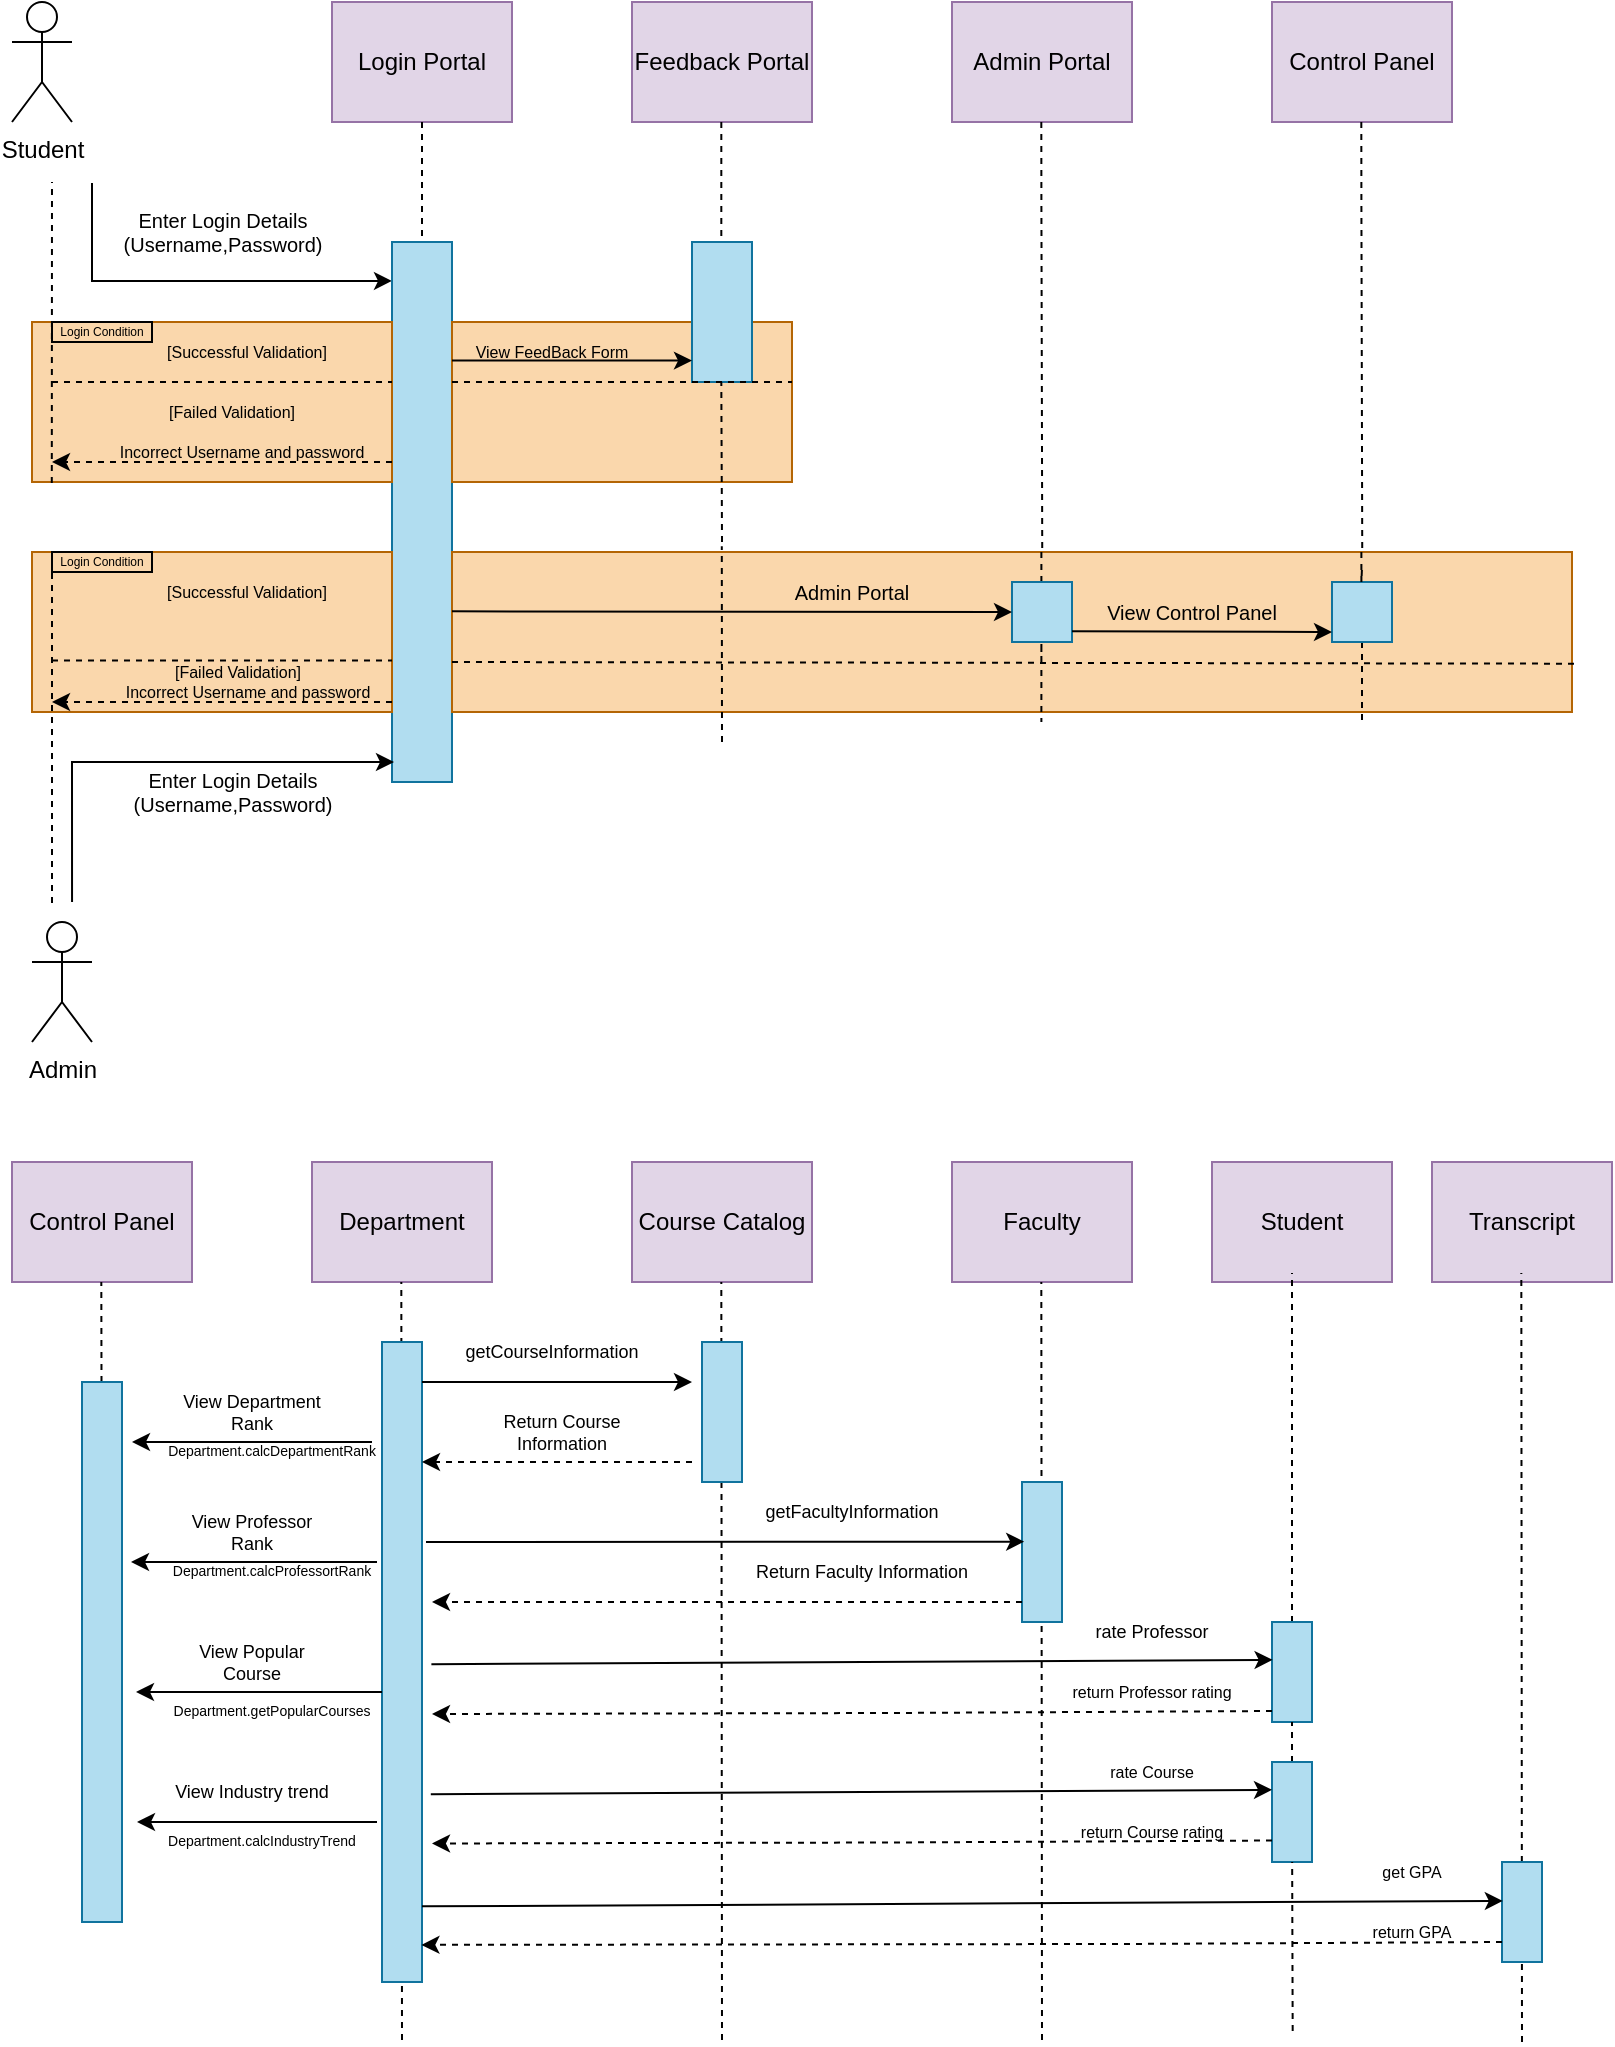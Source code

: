 <mxfile version="15.5.9" type="device"><diagram id="kgpKYQtTHZ0yAKxKKP6v" name="Page-1"><mxGraphModel dx="946" dy="614" grid="1" gridSize="10" guides="1" tooltips="1" connect="1" arrows="0" fold="1" page="1" pageScale="1" pageWidth="850" pageHeight="1100" math="0" shadow="0"><root><mxCell id="0"/><mxCell id="1" parent="0"/><mxCell id="z4WS-r_CwnZeTgXNqE-y-13" style="edgeStyle=orthogonalEdgeStyle;rounded=0;orthogonalLoop=1;jettySize=auto;html=1;" parent="1" edge="1"><mxGeometry relative="1" as="geometry"><mxPoint x="210" y="179.48" as="targetPoint"/><mxPoint x="60" y="130.48" as="sourcePoint"/><Array as="points"><mxPoint x="60" y="179.48"/></Array></mxGeometry></mxCell><mxCell id="z4WS-r_CwnZeTgXNqE-y-2" value="Student" style="shape=umlActor;verticalLabelPosition=bottom;verticalAlign=top;html=1;outlineConnect=0;" parent="1" vertex="1"><mxGeometry x="20" y="40" width="30" height="60" as="geometry"/></mxCell><mxCell id="z4WS-r_CwnZeTgXNqE-y-14" value="Enter Login Details&lt;br style=&quot;font-size: 10px;&quot;&gt;(Username,Password)" style="text;html=1;align=center;verticalAlign=middle;resizable=0;points=[];autosize=1;strokeColor=none;fillColor=none;fontSize=10;" parent="1" vertex="1"><mxGeometry x="70" y="140" width="110" height="30" as="geometry"/></mxCell><mxCell id="z4WS-r_CwnZeTgXNqE-y-23" style="edgeStyle=orthogonalEdgeStyle;rounded=0;orthogonalLoop=1;jettySize=auto;html=1;exitX=0.5;exitY=1;exitDx=0;exitDy=0;dashed=1;anchorPointDirection=1;ignoreEdge=0;endArrow=none;endFill=0;startArrow=none;" parent="1" source="z4WS-r_CwnZeTgXNqE-y-24" edge="1"><mxGeometry relative="1" as="geometry"><mxPoint x="225" y="400" as="targetPoint"/></mxGeometry></mxCell><mxCell id="z4WS-r_CwnZeTgXNqE-y-19" value="Login Portal" style="rounded=0;whiteSpace=wrap;html=1;labelBackgroundColor=none;fillColor=#e1d5e7;strokeColor=#9673a6;" parent="1" vertex="1"><mxGeometry x="180" y="40" width="90" height="60" as="geometry"/></mxCell><mxCell id="z4WS-r_CwnZeTgXNqE-y-24" value="" style="rounded=0;whiteSpace=wrap;html=1;fillColor=#b1ddf0;strokeColor=#10739e;" parent="1" vertex="1"><mxGeometry x="210" y="160" width="30" height="270" as="geometry"/></mxCell><mxCell id="z4WS-r_CwnZeTgXNqE-y-25" value="" style="edgeStyle=orthogonalEdgeStyle;rounded=0;orthogonalLoop=1;jettySize=auto;html=1;exitX=0.5;exitY=1;exitDx=0;exitDy=0;dashed=1;anchorPointDirection=1;ignoreEdge=0;endArrow=none;endFill=0;" parent="1" source="z4WS-r_CwnZeTgXNqE-y-19" target="z4WS-r_CwnZeTgXNqE-y-24" edge="1"><mxGeometry relative="1" as="geometry"><mxPoint x="225" y="400" as="targetPoint"/><mxPoint x="225" y="100" as="sourcePoint"/></mxGeometry></mxCell><mxCell id="z4WS-r_CwnZeTgXNqE-y-30" value="" style="rounded=0;whiteSpace=wrap;html=1;fillColor=#fad7ac;strokeColor=#b46504;" parent="1" vertex="1"><mxGeometry x="30" y="200" width="180" height="80" as="geometry"/></mxCell><mxCell id="z4WS-r_CwnZeTgXNqE-y-32" value="Login Condition" style="text;html=1;strokeColor=default;fillColor=none;align=center;verticalAlign=middle;whiteSpace=wrap;rounded=0;fontSize=6;fixDash=0;container=0;" parent="1" vertex="1"><mxGeometry x="40" y="200" width="50" height="10" as="geometry"/></mxCell><mxCell id="p-g9TrMLBmSgCDt2oiwp-2" value="" style="endArrow=none;dashed=1;html=1;rounded=0;" parent="1" edge="1"><mxGeometry width="50" height="50" relative="1" as="geometry"><mxPoint x="40" y="230" as="sourcePoint"/><mxPoint x="210" y="230" as="targetPoint"/></mxGeometry></mxCell><mxCell id="p-g9TrMLBmSgCDt2oiwp-3" value="[Successful Validation]" style="text;html=1;strokeColor=none;fillColor=none;align=center;verticalAlign=middle;whiteSpace=wrap;rounded=0;fontSize=8;" parent="1" vertex="1"><mxGeometry x="90" y="210" width="95" height="10" as="geometry"/></mxCell><mxCell id="p-g9TrMLBmSgCDt2oiwp-5" value="" style="endArrow=none;dashed=1;html=1;rounded=0;fontSize=8;exitX=0.055;exitY=1.006;exitDx=0;exitDy=0;exitPerimeter=0;" parent="1" source="z4WS-r_CwnZeTgXNqE-y-30" edge="1"><mxGeometry width="50" height="50" relative="1" as="geometry"><mxPoint x="40" y="260" as="sourcePoint"/><mxPoint x="40" y="130" as="targetPoint"/></mxGeometry></mxCell><mxCell id="p-g9TrMLBmSgCDt2oiwp-6" value="" style="endArrow=classic;html=1;rounded=0;fontSize=8;dashed=1;" parent="1" edge="1"><mxGeometry width="50" height="50" relative="1" as="geometry"><mxPoint x="210" y="270" as="sourcePoint"/><mxPoint x="40" y="270" as="targetPoint"/></mxGeometry></mxCell><mxCell id="p-g9TrMLBmSgCDt2oiwp-7" value="Incorrect Username and password" style="text;html=1;strokeColor=none;fillColor=none;align=center;verticalAlign=middle;whiteSpace=wrap;rounded=0;fontSize=8;" parent="1" vertex="1"><mxGeometry x="70" y="260" width="130" height="10" as="geometry"/></mxCell><mxCell id="p-g9TrMLBmSgCDt2oiwp-9" value="[Failed Validation]" style="text;html=1;strokeColor=none;fillColor=none;align=center;verticalAlign=middle;whiteSpace=wrap;rounded=0;fontSize=8;" parent="1" vertex="1"><mxGeometry x="70" y="240" width="120" height="10" as="geometry"/></mxCell><mxCell id="p-g9TrMLBmSgCDt2oiwp-10" value="Feedback Portal" style="rounded=0;whiteSpace=wrap;html=1;fillColor=#e1d5e7;strokeColor=#9673a6;" parent="1" vertex="1"><mxGeometry x="330" y="40" width="90" height="60" as="geometry"/></mxCell><mxCell id="p-g9TrMLBmSgCDt2oiwp-11" value="" style="edgeStyle=orthogonalEdgeStyle;rounded=0;orthogonalLoop=1;jettySize=auto;html=1;exitX=0.5;exitY=1;exitDx=0;exitDy=0;dashed=1;anchorPointDirection=1;ignoreEdge=0;endArrow=none;endFill=0;" parent="1" edge="1"><mxGeometry relative="1" as="geometry"><mxPoint x="374.66" y="160" as="targetPoint"/><mxPoint x="374.66" y="100" as="sourcePoint"/></mxGeometry></mxCell><mxCell id="p-g9TrMLBmSgCDt2oiwp-12" value="" style="rounded=0;whiteSpace=wrap;html=1;fillColor=#fad7ac;strokeColor=#b46504;" parent="1" vertex="1"><mxGeometry x="240" y="200" width="170" height="80" as="geometry"/></mxCell><mxCell id="p-g9TrMLBmSgCDt2oiwp-13" value="" style="rounded=0;whiteSpace=wrap;html=1;fillColor=#b1ddf0;strokeColor=#10739e;" parent="1" vertex="1"><mxGeometry x="360" y="160" width="30" height="70" as="geometry"/></mxCell><mxCell id="p-g9TrMLBmSgCDt2oiwp-15" value="" style="endArrow=none;dashed=1;html=1;rounded=0;" parent="1" edge="1"><mxGeometry width="50" height="50" relative="1" as="geometry"><mxPoint x="240.0" y="230" as="sourcePoint"/><mxPoint x="360" y="230" as="targetPoint"/></mxGeometry></mxCell><mxCell id="p-g9TrMLBmSgCDt2oiwp-16" value="" style="endArrow=none;dashed=1;html=1;rounded=0;" parent="1" edge="1"><mxGeometry width="50" height="50" relative="1" as="geometry"><mxPoint x="360" y="230" as="sourcePoint"/><mxPoint x="410" y="230" as="targetPoint"/></mxGeometry></mxCell><mxCell id="p-g9TrMLBmSgCDt2oiwp-17" value="" style="endArrow=classic;html=1;rounded=0;fontSize=8;" parent="1" edge="1"><mxGeometry width="50" height="50" relative="1" as="geometry"><mxPoint x="240" y="219.31" as="sourcePoint"/><mxPoint x="360" y="219.31" as="targetPoint"/></mxGeometry></mxCell><mxCell id="p-g9TrMLBmSgCDt2oiwp-18" value="View FeedBack Form" style="text;html=1;strokeColor=none;fillColor=none;align=center;verticalAlign=middle;whiteSpace=wrap;rounded=0;fontSize=8;" parent="1" vertex="1"><mxGeometry x="250" y="200" width="80" height="30" as="geometry"/></mxCell><mxCell id="p-g9TrMLBmSgCDt2oiwp-19" value="" style="endArrow=none;dashed=1;html=1;rounded=0;fontSize=8;" parent="1" edge="1"><mxGeometry width="50" height="50" relative="1" as="geometry"><mxPoint x="375" y="310" as="sourcePoint"/><mxPoint x="374.66" y="230" as="targetPoint"/></mxGeometry></mxCell><mxCell id="p-g9TrMLBmSgCDt2oiwp-20" value="&lt;font style=&quot;font-size: 12px&quot;&gt;Admin&lt;/font&gt;" style="shape=umlActor;verticalLabelPosition=bottom;verticalAlign=top;html=1;fontSize=8;" parent="1" vertex="1"><mxGeometry x="30" y="500" width="30" height="60" as="geometry"/></mxCell><mxCell id="p-g9TrMLBmSgCDt2oiwp-25" value="" style="rounded=0;whiteSpace=wrap;html=1;fillColor=#fad7ac;strokeColor=#b46504;" parent="1" vertex="1"><mxGeometry x="30" y="315" width="180" height="80" as="geometry"/></mxCell><mxCell id="p-g9TrMLBmSgCDt2oiwp-26" value="Login Condition" style="text;html=1;strokeColor=default;fillColor=none;align=center;verticalAlign=middle;whiteSpace=wrap;rounded=0;fontSize=6;fixDash=0;container=0;" parent="1" vertex="1"><mxGeometry x="40" y="315" width="50" height="10" as="geometry"/></mxCell><mxCell id="p-g9TrMLBmSgCDt2oiwp-27" value="[Successful Validation]" style="text;html=1;strokeColor=none;fillColor=none;align=center;verticalAlign=middle;whiteSpace=wrap;rounded=0;fontSize=8;" parent="1" vertex="1"><mxGeometry x="90" y="330" width="95" height="10" as="geometry"/></mxCell><mxCell id="p-g9TrMLBmSgCDt2oiwp-28" value="" style="endArrow=none;dashed=1;html=1;rounded=0;fontSize=8;exitX=0.055;exitY=1.006;exitDx=0;exitDy=0;exitPerimeter=0;entryX=0;entryY=0;entryDx=0;entryDy=0;" parent="1" target="p-g9TrMLBmSgCDt2oiwp-26" edge="1"><mxGeometry width="50" height="50" relative="1" as="geometry"><mxPoint x="40.0" y="490.48" as="sourcePoint"/><mxPoint x="40.1" y="340" as="targetPoint"/></mxGeometry></mxCell><mxCell id="p-g9TrMLBmSgCDt2oiwp-29" value="" style="edgeStyle=segmentEdgeStyle;endArrow=classic;html=1;rounded=0;fontSize=12;" parent="1" edge="1"><mxGeometry width="50" height="50" relative="1" as="geometry"><mxPoint x="50.03" y="490" as="sourcePoint"/><mxPoint x="211" y="420" as="targetPoint"/><Array as="points"><mxPoint x="50" y="420"/><mxPoint x="211" y="420"/></Array></mxGeometry></mxCell><mxCell id="p-g9TrMLBmSgCDt2oiwp-30" value="" style="endArrow=none;dashed=1;html=1;rounded=0;" parent="1" edge="1"><mxGeometry width="50" height="50" relative="1" as="geometry"><mxPoint x="40" y="369.31" as="sourcePoint"/><mxPoint x="210" y="369.31" as="targetPoint"/></mxGeometry></mxCell><mxCell id="p-g9TrMLBmSgCDt2oiwp-31" value="Enter Login Details&lt;br style=&quot;font-size: 10px;&quot;&gt;(Username,Password)" style="text;html=1;align=center;verticalAlign=middle;resizable=0;points=[];autosize=1;strokeColor=none;fillColor=none;fontSize=10;" parent="1" vertex="1"><mxGeometry x="75" y="420" width="110" height="30" as="geometry"/></mxCell><mxCell id="p-g9TrMLBmSgCDt2oiwp-32" value="[Failed Validation]" style="text;html=1;strokeColor=none;fillColor=none;align=center;verticalAlign=middle;whiteSpace=wrap;rounded=0;fontSize=8;" parent="1" vertex="1"><mxGeometry x="72.5" y="370" width="120" height="10" as="geometry"/></mxCell><mxCell id="p-g9TrMLBmSgCDt2oiwp-33" value="" style="endArrow=classic;html=1;rounded=0;fontSize=8;dashed=1;" parent="1" edge="1"><mxGeometry width="50" height="50" relative="1" as="geometry"><mxPoint x="210" y="390" as="sourcePoint"/><mxPoint x="40" y="390" as="targetPoint"/></mxGeometry></mxCell><mxCell id="p-g9TrMLBmSgCDt2oiwp-34" value="Incorrect Username and password" style="text;html=1;strokeColor=none;fillColor=none;align=center;verticalAlign=middle;whiteSpace=wrap;rounded=0;fontSize=8;" parent="1" vertex="1"><mxGeometry x="72.5" y="380" width="130" height="10" as="geometry"/></mxCell><mxCell id="p-g9TrMLBmSgCDt2oiwp-35" value="Admin Portal" style="rounded=0;whiteSpace=wrap;html=1;labelBackgroundColor=none;fillColor=#e1d5e7;strokeColor=#9673a6;" parent="1" vertex="1"><mxGeometry x="490" y="40" width="90" height="60" as="geometry"/></mxCell><mxCell id="p-g9TrMLBmSgCDt2oiwp-36" value="" style="rounded=0;whiteSpace=wrap;html=1;fillColor=#fad7ac;strokeColor=#b46504;" parent="1" vertex="1"><mxGeometry x="240" y="315" width="560" height="80" as="geometry"/></mxCell><mxCell id="p-g9TrMLBmSgCDt2oiwp-37" value="" style="endArrow=none;dashed=1;html=1;rounded=0;fontSize=8;" parent="1" edge="1"><mxGeometry width="50" height="50" relative="1" as="geometry"><mxPoint x="375" y="410" as="sourcePoint"/><mxPoint x="374.9" y="312.18" as="targetPoint"/></mxGeometry></mxCell><mxCell id="p-g9TrMLBmSgCDt2oiwp-38" value="" style="edgeStyle=orthogonalEdgeStyle;rounded=0;orthogonalLoop=1;jettySize=auto;html=1;exitX=0.5;exitY=1;exitDx=0;exitDy=0;dashed=1;anchorPointDirection=1;ignoreEdge=0;endArrow=none;endFill=0;entryX=0.527;entryY=0;entryDx=0;entryDy=0;entryPerimeter=0;" parent="1" target="p-g9TrMLBmSgCDt2oiwp-36" edge="1"><mxGeometry relative="1" as="geometry"><mxPoint x="534.66" y="160" as="targetPoint"/><mxPoint x="534.66" y="100" as="sourcePoint"/><Array as="points"><mxPoint x="535" y="140"/></Array></mxGeometry></mxCell><mxCell id="p-g9TrMLBmSgCDt2oiwp-40" value="" style="edgeStyle=orthogonalEdgeStyle;rounded=0;orthogonalLoop=1;jettySize=auto;html=1;exitX=0.5;exitY=1;exitDx=0;exitDy=0;dashed=1;anchorPointDirection=1;ignoreEdge=0;endArrow=none;endFill=0;" parent="1" edge="1"><mxGeometry relative="1" as="geometry"><mxPoint x="535" y="330" as="targetPoint"/><mxPoint x="534.69" y="315" as="sourcePoint"/><Array as="points"><mxPoint x="534.69" y="335"/><mxPoint x="534.69" y="335"/></Array></mxGeometry></mxCell><mxCell id="p-g9TrMLBmSgCDt2oiwp-41" value="" style="endArrow=none;dashed=1;html=1;rounded=0;entryX=1.003;entryY=0.698;entryDx=0;entryDy=0;entryPerimeter=0;" parent="1" target="p-g9TrMLBmSgCDt2oiwp-36" edge="1"><mxGeometry width="50" height="50" relative="1" as="geometry"><mxPoint x="240" y="370.0" as="sourcePoint"/><mxPoint x="410" y="370" as="targetPoint"/></mxGeometry></mxCell><mxCell id="p-g9TrMLBmSgCDt2oiwp-42" value="" style="rounded=0;whiteSpace=wrap;html=1;fillColor=#b1ddf0;strokeColor=#10739e;" parent="1" vertex="1"><mxGeometry x="520" y="330" width="30" height="30" as="geometry"/></mxCell><mxCell id="p-g9TrMLBmSgCDt2oiwp-43" value="" style="edgeStyle=orthogonalEdgeStyle;rounded=0;orthogonalLoop=1;jettySize=auto;html=1;exitX=0.5;exitY=1;exitDx=0;exitDy=0;dashed=1;anchorPointDirection=1;ignoreEdge=0;endArrow=none;endFill=0;" parent="1" edge="1"><mxGeometry relative="1" as="geometry"><mxPoint x="534.69" y="400" as="targetPoint"/><mxPoint x="534.69" y="370" as="sourcePoint"/><Array as="points"><mxPoint x="534.69" y="360"/><mxPoint x="534.69" y="360"/></Array></mxGeometry></mxCell><mxCell id="p-g9TrMLBmSgCDt2oiwp-44" value="" style="endArrow=classic;html=1;rounded=0;fontSize=8;entryX=0;entryY=0.5;entryDx=0;entryDy=0;" parent="1" target="p-g9TrMLBmSgCDt2oiwp-42" edge="1"><mxGeometry width="50" height="50" relative="1" as="geometry"><mxPoint x="240.0" y="344.66" as="sourcePoint"/><mxPoint x="360.0" y="344.66" as="targetPoint"/></mxGeometry></mxCell><mxCell id="p-g9TrMLBmSgCDt2oiwp-45" value="Admin Portal" style="text;html=1;strokeColor=none;fillColor=none;align=center;verticalAlign=middle;whiteSpace=wrap;rounded=0;fontSize=10;" parent="1" vertex="1"><mxGeometry x="410" y="320" width="60" height="30" as="geometry"/></mxCell><mxCell id="p-g9TrMLBmSgCDt2oiwp-46" value="Control Panel" style="rounded=0;whiteSpace=wrap;html=1;fillColor=#e1d5e7;strokeColor=#9673a6;" parent="1" vertex="1"><mxGeometry x="650" y="40" width="90" height="60" as="geometry"/></mxCell><mxCell id="p-g9TrMLBmSgCDt2oiwp-47" value="" style="edgeStyle=orthogonalEdgeStyle;rounded=0;orthogonalLoop=1;jettySize=auto;html=1;exitX=0.5;exitY=1;exitDx=0;exitDy=0;dashed=1;anchorPointDirection=1;ignoreEdge=0;endArrow=none;endFill=0;entryX=0.527;entryY=0;entryDx=0;entryDy=0;entryPerimeter=0;" parent="1" edge="1"><mxGeometry relative="1" as="geometry"><mxPoint x="695.12" y="315" as="targetPoint"/><mxPoint x="694.66" y="100" as="sourcePoint"/><Array as="points"><mxPoint x="695" y="140"/></Array></mxGeometry></mxCell><mxCell id="p-g9TrMLBmSgCDt2oiwp-51" value="" style="edgeStyle=orthogonalEdgeStyle;rounded=0;orthogonalLoop=1;jettySize=auto;html=1;dashed=1;anchorPointDirection=1;ignoreEdge=0;endArrow=none;endFill=0;startArrow=none;" parent="1" source="p-g9TrMLBmSgCDt2oiwp-52" edge="1"><mxGeometry relative="1" as="geometry"><mxPoint x="695" y="400" as="targetPoint"/><mxPoint x="694.69" y="315" as="sourcePoint"/><Array as="points"><mxPoint x="694.69" y="355"/><mxPoint x="694.69" y="355"/></Array></mxGeometry></mxCell><mxCell id="p-g9TrMLBmSgCDt2oiwp-52" value="" style="rounded=0;whiteSpace=wrap;html=1;fillColor=#b1ddf0;strokeColor=#10739e;" parent="1" vertex="1"><mxGeometry x="680" y="330" width="30" height="30" as="geometry"/></mxCell><mxCell id="p-g9TrMLBmSgCDt2oiwp-53" value="" style="edgeStyle=orthogonalEdgeStyle;rounded=0;orthogonalLoop=1;jettySize=auto;html=1;dashed=1;anchorPointDirection=1;ignoreEdge=0;endArrow=none;endFill=0;" parent="1" edge="1"><mxGeometry relative="1" as="geometry"><mxPoint x="695" y="323" as="targetPoint"/><mxPoint x="694.69" y="315" as="sourcePoint"/><Array as="points"><mxPoint x="695" y="330"/><mxPoint x="695" y="330"/></Array></mxGeometry></mxCell><mxCell id="p-g9TrMLBmSgCDt2oiwp-54" value="" style="endArrow=classic;html=1;rounded=0;fontSize=8;" parent="1" edge="1"><mxGeometry width="50" height="50" relative="1" as="geometry"><mxPoint x="550.0" y="354.66" as="sourcePoint"/><mxPoint x="680" y="355" as="targetPoint"/></mxGeometry></mxCell><mxCell id="p-g9TrMLBmSgCDt2oiwp-55" value="View Control Panel" style="text;html=1;strokeColor=none;fillColor=none;align=center;verticalAlign=middle;whiteSpace=wrap;rounded=0;fontSize=10;" parent="1" vertex="1"><mxGeometry x="560" y="330" width="100" height="30" as="geometry"/></mxCell><mxCell id="p-g9TrMLBmSgCDt2oiwp-56" value="Control Panel" style="rounded=0;whiteSpace=wrap;html=1;fillColor=#e1d5e7;strokeColor=#9673a6;" parent="1" vertex="1"><mxGeometry x="20" y="620" width="90" height="60" as="geometry"/></mxCell><mxCell id="p-g9TrMLBmSgCDt2oiwp-57" value="" style="endArrow=none;dashed=1;html=1;rounded=0;fontSize=10;startArrow=none;" parent="1" source="p-g9TrMLBmSgCDt2oiwp-58" edge="1"><mxGeometry width="50" height="50" relative="1" as="geometry"><mxPoint x="65" y="980" as="sourcePoint"/><mxPoint x="64.66" y="680" as="targetPoint"/></mxGeometry></mxCell><mxCell id="p-g9TrMLBmSgCDt2oiwp-58" value="" style="rounded=0;whiteSpace=wrap;html=1;fillColor=#b1ddf0;strokeColor=#10739e;" parent="1" vertex="1"><mxGeometry x="55" y="730" width="20" height="270" as="geometry"/></mxCell><mxCell id="p-g9TrMLBmSgCDt2oiwp-60" value="Department" style="rounded=0;whiteSpace=wrap;html=1;fillColor=#e1d5e7;strokeColor=#9673a6;" parent="1" vertex="1"><mxGeometry x="170" y="620" width="90" height="60" as="geometry"/></mxCell><mxCell id="p-g9TrMLBmSgCDt2oiwp-61" value="" style="endArrow=none;dashed=1;html=1;rounded=0;fontSize=10;startArrow=none;" parent="1" edge="1"><mxGeometry width="50" height="50" relative="1" as="geometry"><mxPoint x="215" y="1058.966" as="sourcePoint"/><mxPoint x="214.66" y="680" as="targetPoint"/></mxGeometry></mxCell><mxCell id="p-g9TrMLBmSgCDt2oiwp-62" value="" style="rounded=0;whiteSpace=wrap;html=1;fillColor=#b1ddf0;strokeColor=#10739e;" parent="1" vertex="1"><mxGeometry x="205" y="710" width="20" height="320" as="geometry"/></mxCell><mxCell id="p-g9TrMLBmSgCDt2oiwp-63" value="" style="endArrow=classic;html=1;rounded=0;fontSize=10;" parent="1" edge="1"><mxGeometry width="50" height="50" relative="1" as="geometry"><mxPoint x="200" y="760" as="sourcePoint"/><mxPoint x="80" y="760" as="targetPoint"/></mxGeometry></mxCell><mxCell id="p-g9TrMLBmSgCDt2oiwp-64" value="View Department Rank" style="text;html=1;strokeColor=none;fillColor=none;align=center;verticalAlign=middle;whiteSpace=wrap;rounded=0;fontSize=9;" parent="1" vertex="1"><mxGeometry x="100" y="730" width="80" height="30" as="geometry"/></mxCell><mxCell id="p-g9TrMLBmSgCDt2oiwp-65" value="Department.calcDepartmentRank" style="text;html=1;strokeColor=none;fillColor=none;align=center;verticalAlign=middle;whiteSpace=wrap;rounded=0;fontSize=7;" parent="1" vertex="1"><mxGeometry x="120" y="750" width="60" height="30" as="geometry"/></mxCell><mxCell id="p-g9TrMLBmSgCDt2oiwp-66" value="" style="endArrow=classic;html=1;rounded=0;fontSize=10;" parent="1" edge="1"><mxGeometry width="50" height="50" relative="1" as="geometry"><mxPoint x="202.5" y="820" as="sourcePoint"/><mxPoint x="79.5" y="820" as="targetPoint"/></mxGeometry></mxCell><mxCell id="p-g9TrMLBmSgCDt2oiwp-67" value="View Professor Rank" style="text;html=1;strokeColor=none;fillColor=none;align=center;verticalAlign=middle;whiteSpace=wrap;rounded=0;fontSize=9;" parent="1" vertex="1"><mxGeometry x="100" y="790" width="80" height="30" as="geometry"/></mxCell><mxCell id="p-g9TrMLBmSgCDt2oiwp-68" value="Department.calcProfessortRank" style="text;html=1;strokeColor=none;fillColor=none;align=center;verticalAlign=middle;whiteSpace=wrap;rounded=0;fontSize=7;" parent="1" vertex="1"><mxGeometry x="120" y="810" width="60" height="30" as="geometry"/></mxCell><mxCell id="p-g9TrMLBmSgCDt2oiwp-69" value="" style="endArrow=classic;html=1;rounded=0;fontSize=10;" parent="1" edge="1"><mxGeometry width="50" height="50" relative="1" as="geometry"><mxPoint x="205" y="885" as="sourcePoint"/><mxPoint x="82" y="885" as="targetPoint"/></mxGeometry></mxCell><mxCell id="p-g9TrMLBmSgCDt2oiwp-70" value="View Popular Course" style="text;html=1;strokeColor=none;fillColor=none;align=center;verticalAlign=middle;whiteSpace=wrap;rounded=0;fontSize=9;" parent="1" vertex="1"><mxGeometry x="100" y="855" width="80" height="30" as="geometry"/></mxCell><mxCell id="p-g9TrMLBmSgCDt2oiwp-71" value="Department.getPopularCourses" style="text;html=1;strokeColor=none;fillColor=none;align=center;verticalAlign=middle;whiteSpace=wrap;rounded=0;fontSize=7;" parent="1" vertex="1"><mxGeometry x="120" y="880" width="60" height="30" as="geometry"/></mxCell><mxCell id="p-g9TrMLBmSgCDt2oiwp-72" value="" style="endArrow=classic;html=1;rounded=0;fontSize=10;" parent="1" edge="1"><mxGeometry width="50" height="50" relative="1" as="geometry"><mxPoint x="202.5" y="950" as="sourcePoint"/><mxPoint x="82.5" y="950" as="targetPoint"/></mxGeometry></mxCell><mxCell id="p-g9TrMLBmSgCDt2oiwp-73" value="View Industry trend" style="text;html=1;strokeColor=none;fillColor=none;align=center;verticalAlign=middle;whiteSpace=wrap;rounded=0;fontSize=9;" parent="1" vertex="1"><mxGeometry x="100" y="920" width="80" height="30" as="geometry"/></mxCell><mxCell id="p-g9TrMLBmSgCDt2oiwp-74" value="Department.calcIndustryTrend" style="text;html=1;strokeColor=none;fillColor=none;align=center;verticalAlign=middle;whiteSpace=wrap;rounded=0;fontSize=7;" parent="1" vertex="1"><mxGeometry x="105" y="950" width="80" height="20" as="geometry"/></mxCell><mxCell id="p-g9TrMLBmSgCDt2oiwp-75" value="Course Catalog" style="rounded=0;whiteSpace=wrap;html=1;fillColor=#e1d5e7;strokeColor=#9673a6;" parent="1" vertex="1"><mxGeometry x="330" y="620" width="90" height="60" as="geometry"/></mxCell><mxCell id="p-g9TrMLBmSgCDt2oiwp-76" value="" style="endArrow=none;dashed=1;html=1;rounded=0;fontSize=10;startArrow=none;" parent="1" edge="1"><mxGeometry width="50" height="50" relative="1" as="geometry"><mxPoint x="375" y="1058.966" as="sourcePoint"/><mxPoint x="374.66" y="680" as="targetPoint"/></mxGeometry></mxCell><mxCell id="p-g9TrMLBmSgCDt2oiwp-77" value="" style="rounded=0;whiteSpace=wrap;html=1;fillColor=#b1ddf0;strokeColor=#10739e;" parent="1" vertex="1"><mxGeometry x="365" y="710" width="20" height="70" as="geometry"/></mxCell><mxCell id="p-g9TrMLBmSgCDt2oiwp-78" value="" style="endArrow=classic;html=1;rounded=0;fontSize=8;" parent="1" edge="1"><mxGeometry width="50" height="50" relative="1" as="geometry"><mxPoint x="225.0" y="730" as="sourcePoint"/><mxPoint x="360" y="730" as="targetPoint"/></mxGeometry></mxCell><mxCell id="p-g9TrMLBmSgCDt2oiwp-79" value="getCourseInformation" style="text;html=1;strokeColor=none;fillColor=none;align=center;verticalAlign=middle;whiteSpace=wrap;rounded=0;fontSize=9;" parent="1" vertex="1"><mxGeometry x="260" y="700" width="60" height="30" as="geometry"/></mxCell><mxCell id="p-g9TrMLBmSgCDt2oiwp-80" value="" style="endArrow=classic;html=1;rounded=0;fontSize=10;dashed=1;" parent="1" edge="1"><mxGeometry width="50" height="50" relative="1" as="geometry"><mxPoint x="360" y="770" as="sourcePoint"/><mxPoint x="225" y="770" as="targetPoint"/></mxGeometry></mxCell><mxCell id="p-g9TrMLBmSgCDt2oiwp-81" value="Return Course Information" style="text;html=1;strokeColor=none;fillColor=none;align=center;verticalAlign=middle;whiteSpace=wrap;rounded=0;fontSize=9;" parent="1" vertex="1"><mxGeometry x="250" y="740" width="90" height="30" as="geometry"/></mxCell><mxCell id="p-g9TrMLBmSgCDt2oiwp-82" value="Faculty" style="rounded=0;whiteSpace=wrap;html=1;fillColor=#e1d5e7;strokeColor=#9673a6;" parent="1" vertex="1"><mxGeometry x="490" y="620" width="90" height="60" as="geometry"/></mxCell><mxCell id="p-g9TrMLBmSgCDt2oiwp-83" value="" style="endArrow=none;dashed=1;html=1;rounded=0;fontSize=10;startArrow=none;" parent="1" edge="1"><mxGeometry width="50" height="50" relative="1" as="geometry"><mxPoint x="535.0" y="1058.966" as="sourcePoint"/><mxPoint x="534.66" y="680" as="targetPoint"/></mxGeometry></mxCell><mxCell id="p-g9TrMLBmSgCDt2oiwp-84" value="" style="rounded=0;whiteSpace=wrap;html=1;fillColor=#b1ddf0;strokeColor=#10739e;" parent="1" vertex="1"><mxGeometry x="525" y="780" width="20" height="70" as="geometry"/></mxCell><mxCell id="p-g9TrMLBmSgCDt2oiwp-85" value="" style="endArrow=classic;html=1;rounded=0;fontSize=8;entryX=0.055;entryY=0.426;entryDx=0;entryDy=0;entryPerimeter=0;" parent="1" target="p-g9TrMLBmSgCDt2oiwp-84" edge="1"><mxGeometry width="50" height="50" relative="1" as="geometry"><mxPoint x="227" y="810" as="sourcePoint"/><mxPoint x="362.5" y="840" as="targetPoint"/></mxGeometry></mxCell><mxCell id="p-g9TrMLBmSgCDt2oiwp-86" value="getFacultyInformation" style="text;html=1;strokeColor=none;fillColor=none;align=center;verticalAlign=middle;whiteSpace=wrap;rounded=0;fontSize=9;" parent="1" vertex="1"><mxGeometry x="410" y="780" width="60" height="30" as="geometry"/></mxCell><mxCell id="p-g9TrMLBmSgCDt2oiwp-87" value="" style="endArrow=classic;html=1;rounded=0;fontSize=10;dashed=1;" parent="1" edge="1"><mxGeometry width="50" height="50" relative="1" as="geometry"><mxPoint x="525.0" y="840" as="sourcePoint"/><mxPoint x="230" y="840" as="targetPoint"/></mxGeometry></mxCell><mxCell id="p-g9TrMLBmSgCDt2oiwp-88" value="Return Faculty Information" style="text;html=1;strokeColor=none;fillColor=none;align=center;verticalAlign=middle;whiteSpace=wrap;rounded=0;fontSize=9;" parent="1" vertex="1"><mxGeometry x="390" y="810" width="110" height="30" as="geometry"/></mxCell><mxCell id="p-g9TrMLBmSgCDt2oiwp-89" value="Student" style="rounded=0;whiteSpace=wrap;html=1;fillColor=#e1d5e7;strokeColor=#9673a6;" parent="1" vertex="1"><mxGeometry x="620" y="620" width="90" height="60" as="geometry"/></mxCell><mxCell id="p-g9TrMLBmSgCDt2oiwp-90" value="" style="endArrow=none;dashed=1;html=1;rounded=0;fontSize=10;startArrow=none;" parent="1" source="p-g9TrMLBmSgCDt2oiwp-91" edge="1"><mxGeometry width="50" height="50" relative="1" as="geometry"><mxPoint x="660.34" y="1054.486" as="sourcePoint"/><mxPoint x="660" y="675.52" as="targetPoint"/></mxGeometry></mxCell><mxCell id="p-g9TrMLBmSgCDt2oiwp-91" value="" style="rounded=0;whiteSpace=wrap;html=1;fillColor=#b1ddf0;strokeColor=#10739e;" parent="1" vertex="1"><mxGeometry x="650" y="850" width="20" height="50" as="geometry"/></mxCell><mxCell id="p-g9TrMLBmSgCDt2oiwp-92" value="" style="endArrow=none;dashed=1;html=1;rounded=0;fontSize=10;startArrow=none;" parent="1" source="p-g9TrMLBmSgCDt2oiwp-93" target="p-g9TrMLBmSgCDt2oiwp-91" edge="1"><mxGeometry width="50" height="50" relative="1" as="geometry"><mxPoint x="660.34" y="1054.486" as="sourcePoint"/><mxPoint x="660" y="675.52" as="targetPoint"/></mxGeometry></mxCell><mxCell id="p-g9TrMLBmSgCDt2oiwp-94" value="" style="endArrow=classic;html=1;rounded=0;fontSize=8;" parent="1" edge="1"><mxGeometry width="50" height="50" relative="1" as="geometry"><mxPoint x="229.7" y="871.09" as="sourcePoint"/><mxPoint x="650.3" y="868.91" as="targetPoint"/></mxGeometry></mxCell><mxCell id="p-g9TrMLBmSgCDt2oiwp-95" value="rate Professor" style="text;html=1;strokeColor=none;fillColor=none;align=center;verticalAlign=middle;whiteSpace=wrap;rounded=0;fontSize=9;" parent="1" vertex="1"><mxGeometry x="560" y="840" width="60" height="30" as="geometry"/></mxCell><mxCell id="p-g9TrMLBmSgCDt2oiwp-96" value="" style="endArrow=classic;html=1;rounded=0;fontSize=10;dashed=1;" parent="1" edge="1"><mxGeometry width="50" height="50" relative="1" as="geometry"><mxPoint x="650.0" y="894.5" as="sourcePoint"/><mxPoint x="230" y="896" as="targetPoint"/><Array as="points"><mxPoint x="460" y="895.5"/></Array></mxGeometry></mxCell><mxCell id="p-g9TrMLBmSgCDt2oiwp-97" value="return Professor rating" style="text;html=1;strokeColor=none;fillColor=none;align=center;verticalAlign=middle;whiteSpace=wrap;rounded=0;fontSize=8;" parent="1" vertex="1"><mxGeometry x="545" y="870" width="90" height="30" as="geometry"/></mxCell><mxCell id="p-g9TrMLBmSgCDt2oiwp-93" value="" style="rounded=0;whiteSpace=wrap;html=1;fillColor=#b1ddf0;strokeColor=#10739e;" parent="1" vertex="1"><mxGeometry x="650" y="920" width="20" height="50" as="geometry"/></mxCell><mxCell id="p-g9TrMLBmSgCDt2oiwp-98" value="" style="endArrow=none;dashed=1;html=1;rounded=0;fontSize=10;startArrow=none;" parent="1" target="p-g9TrMLBmSgCDt2oiwp-93" edge="1"><mxGeometry width="50" height="50" relative="1" as="geometry"><mxPoint x="660.34" y="1054.486" as="sourcePoint"/><mxPoint x="660.047" y="900" as="targetPoint"/></mxGeometry></mxCell><mxCell id="p-g9TrMLBmSgCDt2oiwp-99" value="" style="endArrow=classic;html=1;rounded=0;fontSize=8;" parent="1" edge="1"><mxGeometry width="50" height="50" relative="1" as="geometry"><mxPoint x="229.4" y="936.09" as="sourcePoint"/><mxPoint x="650" y="933.91" as="targetPoint"/></mxGeometry></mxCell><mxCell id="p-g9TrMLBmSgCDt2oiwp-100" value="" style="endArrow=classic;html=1;rounded=0;fontSize=10;dashed=1;" parent="1" edge="1"><mxGeometry width="50" height="50" relative="1" as="geometry"><mxPoint x="650" y="959.25" as="sourcePoint"/><mxPoint x="230.0" y="960.75" as="targetPoint"/><Array as="points"><mxPoint x="460" y="960.25"/></Array></mxGeometry></mxCell><mxCell id="p-g9TrMLBmSgCDt2oiwp-101" value="rate Course" style="text;html=1;strokeColor=none;fillColor=none;align=center;verticalAlign=middle;whiteSpace=wrap;rounded=0;fontSize=8;" parent="1" vertex="1"><mxGeometry x="560" y="910" width="60" height="30" as="geometry"/></mxCell><mxCell id="p-g9TrMLBmSgCDt2oiwp-102" value="return Course rating" style="text;html=1;strokeColor=none;fillColor=none;align=center;verticalAlign=middle;whiteSpace=wrap;rounded=0;fontSize=8;" parent="1" vertex="1"><mxGeometry x="545" y="940" width="90" height="30" as="geometry"/></mxCell><mxCell id="p-g9TrMLBmSgCDt2oiwp-103" value="Transcript" style="rounded=0;whiteSpace=wrap;html=1;fillColor=#e1d5e7;strokeColor=#9673a6;" parent="1" vertex="1"><mxGeometry x="730" y="620" width="90" height="60" as="geometry"/></mxCell><mxCell id="p-g9TrMLBmSgCDt2oiwp-104" value="" style="endArrow=none;dashed=1;html=1;rounded=0;fontSize=10;startArrow=none;" parent="1" edge="1"><mxGeometry width="50" height="50" relative="1" as="geometry"><mxPoint x="775" y="1060" as="sourcePoint"/><mxPoint x="774.66" y="675.52" as="targetPoint"/></mxGeometry></mxCell><mxCell id="p-g9TrMLBmSgCDt2oiwp-105" value="" style="rounded=0;whiteSpace=wrap;html=1;fillColor=#b1ddf0;strokeColor=#10739e;" parent="1" vertex="1"><mxGeometry x="765" y="970" width="20" height="50" as="geometry"/></mxCell><mxCell id="p-g9TrMLBmSgCDt2oiwp-106" value="" style="endArrow=classic;html=1;rounded=0;fontSize=8;entryX=0.021;entryY=0.389;entryDx=0;entryDy=0;entryPerimeter=0;" parent="1" target="p-g9TrMLBmSgCDt2oiwp-105" edge="1"><mxGeometry width="50" height="50" relative="1" as="geometry"><mxPoint x="225.0" y="992.18" as="sourcePoint"/><mxPoint x="645.6" y="990.0" as="targetPoint"/></mxGeometry></mxCell><mxCell id="p-g9TrMLBmSgCDt2oiwp-107" value="get GPA" style="text;html=1;strokeColor=none;fillColor=none;align=center;verticalAlign=middle;whiteSpace=wrap;rounded=0;fontSize=8;" parent="1" vertex="1"><mxGeometry x="690" y="960" width="60" height="30" as="geometry"/></mxCell><mxCell id="p-g9TrMLBmSgCDt2oiwp-108" value="" style="endArrow=classic;html=1;rounded=0;fontSize=10;dashed=1;entryX=0.986;entryY=0.942;entryDx=0;entryDy=0;entryPerimeter=0;" parent="1" target="p-g9TrMLBmSgCDt2oiwp-62" edge="1"><mxGeometry width="50" height="50" relative="1" as="geometry"><mxPoint x="765" y="1010" as="sourcePoint"/><mxPoint x="345.0" y="1011.5" as="targetPoint"/><Array as="points"><mxPoint x="575" y="1011"/></Array></mxGeometry></mxCell><mxCell id="p-g9TrMLBmSgCDt2oiwp-109" value="return GPA" style="text;html=1;strokeColor=none;fillColor=none;align=center;verticalAlign=middle;whiteSpace=wrap;rounded=0;fontSize=8;" parent="1" vertex="1"><mxGeometry x="690" y="990" width="60" height="30" as="geometry"/></mxCell></root></mxGraphModel></diagram></mxfile>